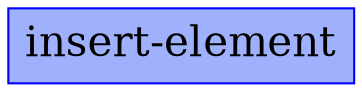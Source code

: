 digraph "PROV" { size="16,12"; rankdir="BT";
"http://example.org/insert-element" [fillcolor="#9FB1FC",color="#0000FF",shape="polygon",sides="4",style="filled",label="insert-element",URL="http://example.org/insert-element",fontsize="20"]
}